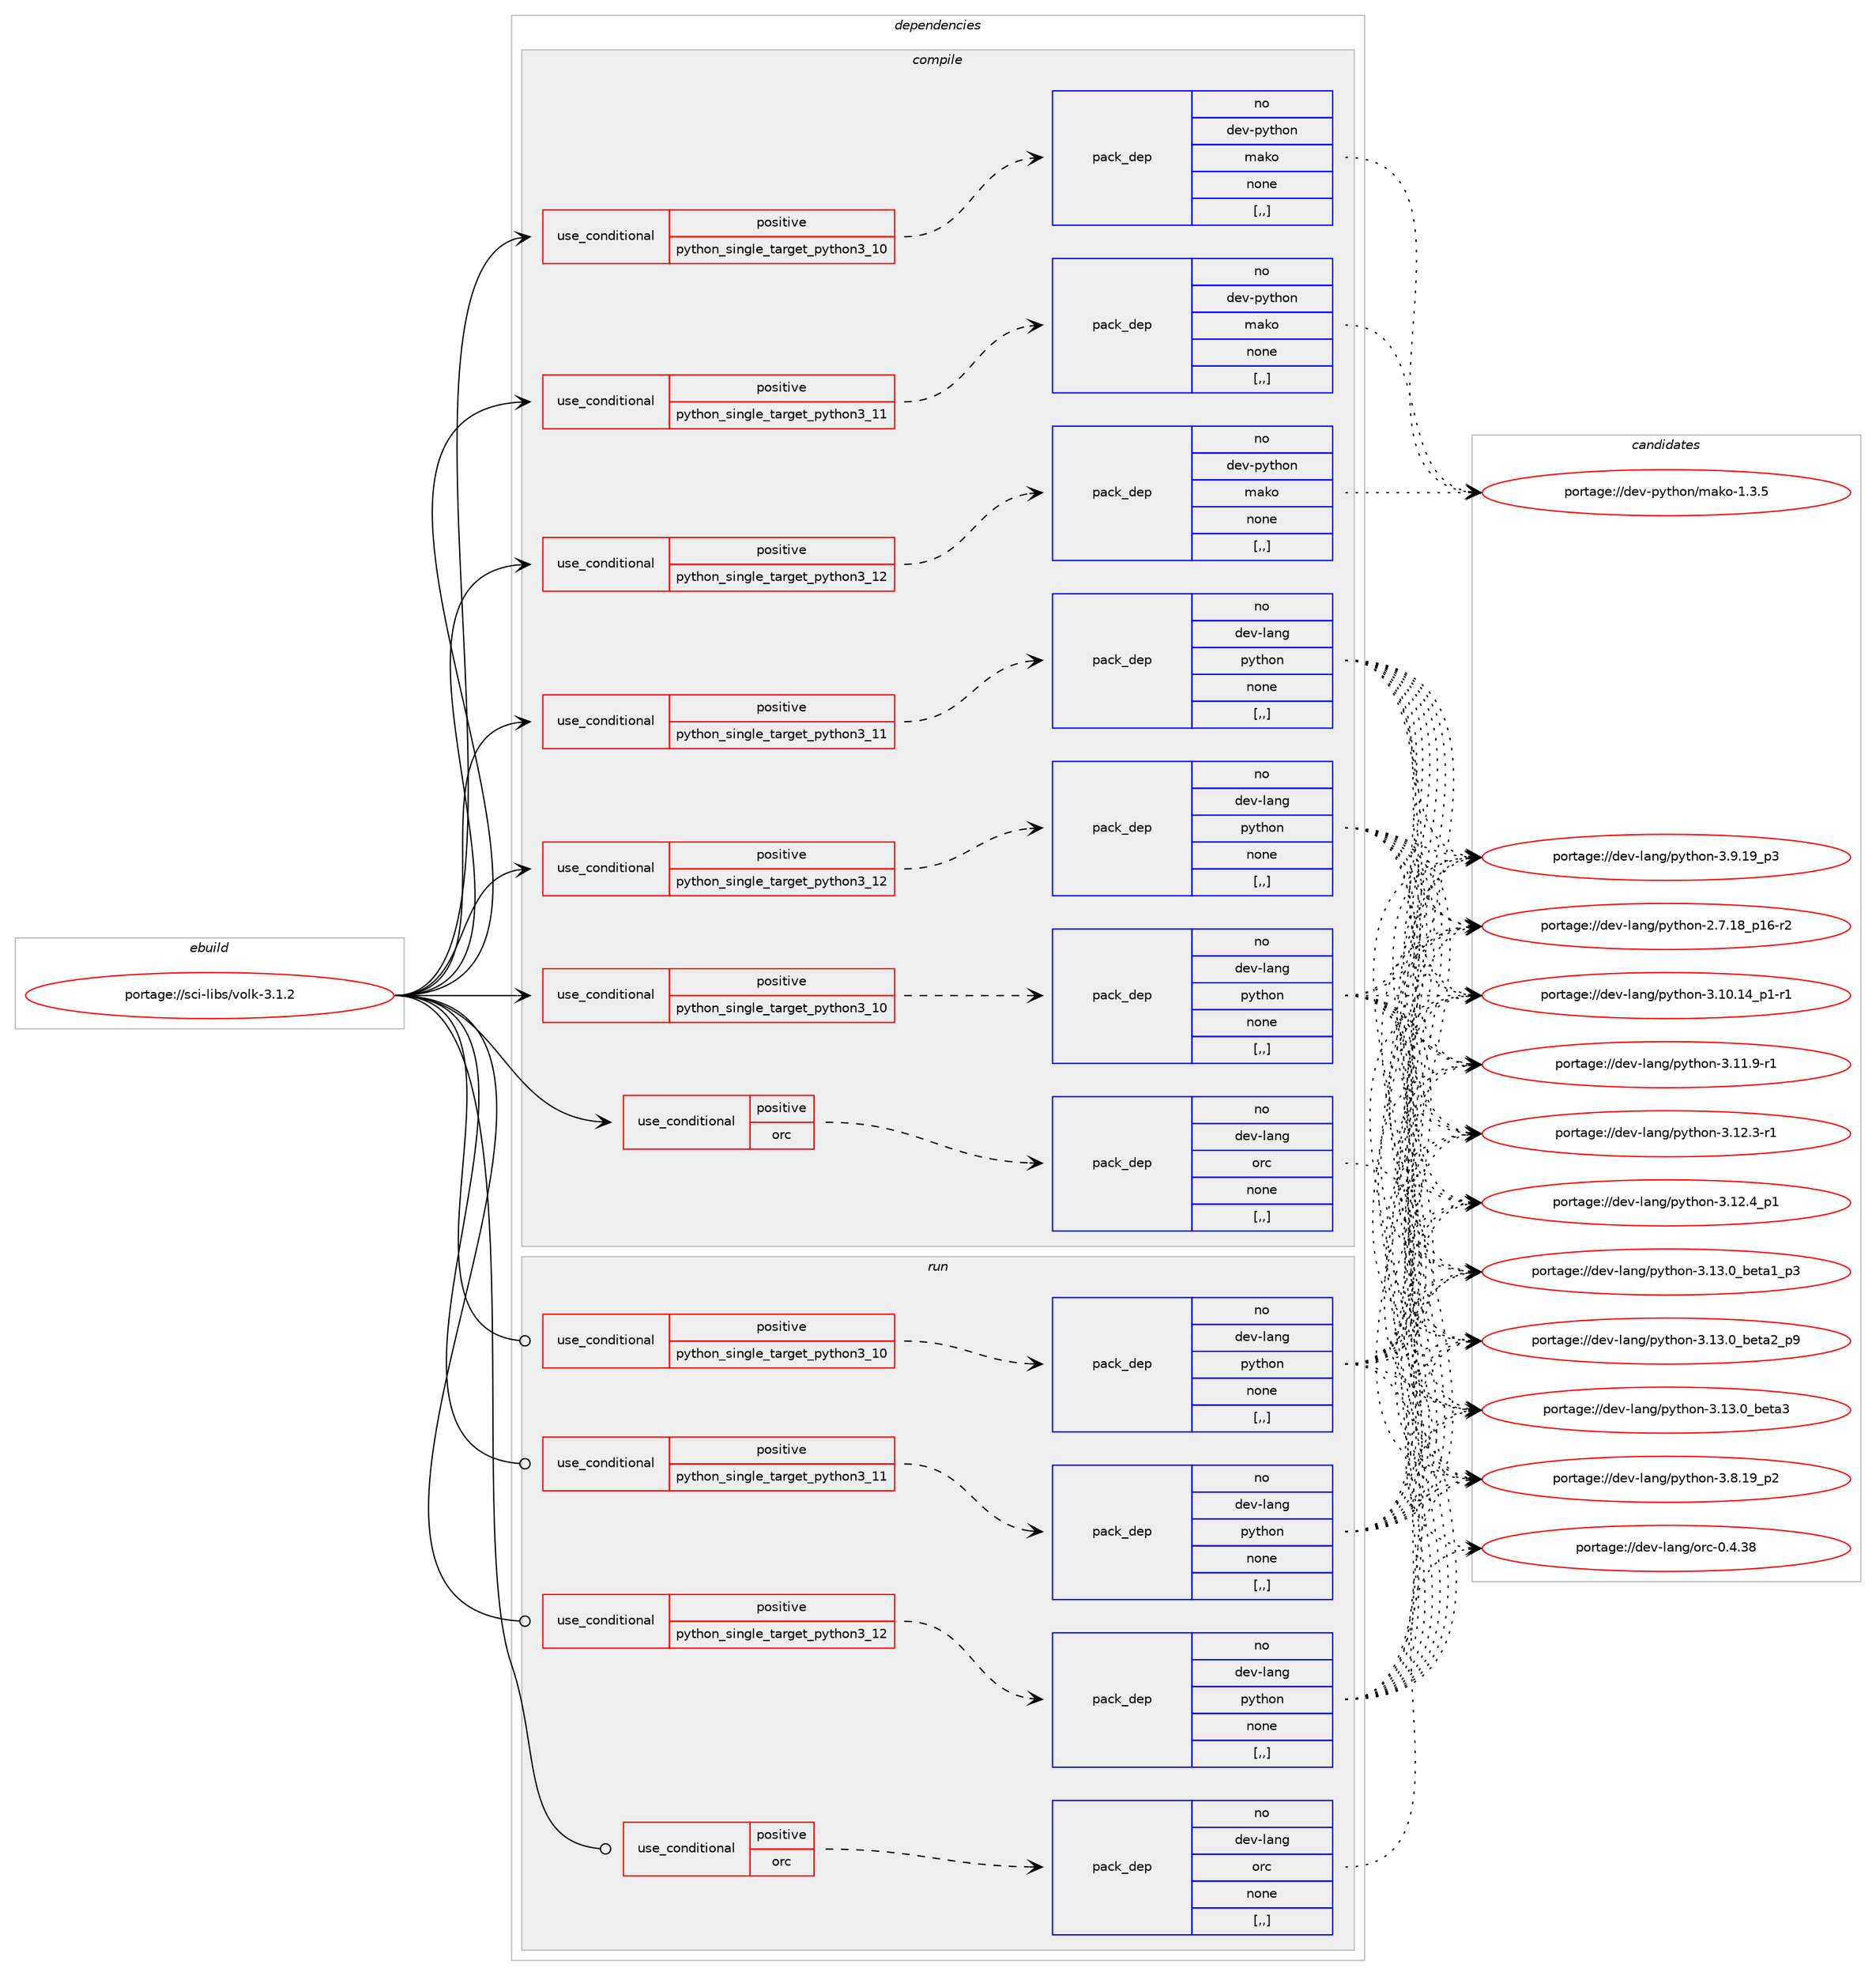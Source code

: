 digraph prolog {

# *************
# Graph options
# *************

newrank=true;
concentrate=true;
compound=true;
graph [rankdir=LR,fontname=Helvetica,fontsize=10,ranksep=1.5];#, ranksep=2.5, nodesep=0.2];
edge  [arrowhead=vee];
node  [fontname=Helvetica,fontsize=10];

# **********
# The ebuild
# **********

subgraph cluster_leftcol {
color=gray;
rank=same;
label=<<i>ebuild</i>>;
id [label="portage://sci-libs/volk-3.1.2", color=red, width=4, href="../sci-libs/volk-3.1.2.svg"];
}

# ****************
# The dependencies
# ****************

subgraph cluster_midcol {
color=gray;
label=<<i>dependencies</i>>;
subgraph cluster_compile {
fillcolor="#eeeeee";
style=filled;
label=<<i>compile</i>>;
subgraph cond105089 {
dependency396881 [label=<<TABLE BORDER="0" CELLBORDER="1" CELLSPACING="0" CELLPADDING="4"><TR><TD ROWSPAN="3" CELLPADDING="10">use_conditional</TD></TR><TR><TD>positive</TD></TR><TR><TD>orc</TD></TR></TABLE>>, shape=none, color=red];
subgraph pack288985 {
dependency396882 [label=<<TABLE BORDER="0" CELLBORDER="1" CELLSPACING="0" CELLPADDING="4" WIDTH="220"><TR><TD ROWSPAN="6" CELLPADDING="30">pack_dep</TD></TR><TR><TD WIDTH="110">no</TD></TR><TR><TD>dev-lang</TD></TR><TR><TD>orc</TD></TR><TR><TD>none</TD></TR><TR><TD>[,,]</TD></TR></TABLE>>, shape=none, color=blue];
}
dependency396881:e -> dependency396882:w [weight=20,style="dashed",arrowhead="vee"];
}
id:e -> dependency396881:w [weight=20,style="solid",arrowhead="vee"];
subgraph cond105090 {
dependency396883 [label=<<TABLE BORDER="0" CELLBORDER="1" CELLSPACING="0" CELLPADDING="4"><TR><TD ROWSPAN="3" CELLPADDING="10">use_conditional</TD></TR><TR><TD>positive</TD></TR><TR><TD>python_single_target_python3_10</TD></TR></TABLE>>, shape=none, color=red];
subgraph pack288986 {
dependency396884 [label=<<TABLE BORDER="0" CELLBORDER="1" CELLSPACING="0" CELLPADDING="4" WIDTH="220"><TR><TD ROWSPAN="6" CELLPADDING="30">pack_dep</TD></TR><TR><TD WIDTH="110">no</TD></TR><TR><TD>dev-lang</TD></TR><TR><TD>python</TD></TR><TR><TD>none</TD></TR><TR><TD>[,,]</TD></TR></TABLE>>, shape=none, color=blue];
}
dependency396883:e -> dependency396884:w [weight=20,style="dashed",arrowhead="vee"];
}
id:e -> dependency396883:w [weight=20,style="solid",arrowhead="vee"];
subgraph cond105091 {
dependency396885 [label=<<TABLE BORDER="0" CELLBORDER="1" CELLSPACING="0" CELLPADDING="4"><TR><TD ROWSPAN="3" CELLPADDING="10">use_conditional</TD></TR><TR><TD>positive</TD></TR><TR><TD>python_single_target_python3_10</TD></TR></TABLE>>, shape=none, color=red];
subgraph pack288987 {
dependency396886 [label=<<TABLE BORDER="0" CELLBORDER="1" CELLSPACING="0" CELLPADDING="4" WIDTH="220"><TR><TD ROWSPAN="6" CELLPADDING="30">pack_dep</TD></TR><TR><TD WIDTH="110">no</TD></TR><TR><TD>dev-python</TD></TR><TR><TD>mako</TD></TR><TR><TD>none</TD></TR><TR><TD>[,,]</TD></TR></TABLE>>, shape=none, color=blue];
}
dependency396885:e -> dependency396886:w [weight=20,style="dashed",arrowhead="vee"];
}
id:e -> dependency396885:w [weight=20,style="solid",arrowhead="vee"];
subgraph cond105092 {
dependency396887 [label=<<TABLE BORDER="0" CELLBORDER="1" CELLSPACING="0" CELLPADDING="4"><TR><TD ROWSPAN="3" CELLPADDING="10">use_conditional</TD></TR><TR><TD>positive</TD></TR><TR><TD>python_single_target_python3_11</TD></TR></TABLE>>, shape=none, color=red];
subgraph pack288988 {
dependency396888 [label=<<TABLE BORDER="0" CELLBORDER="1" CELLSPACING="0" CELLPADDING="4" WIDTH="220"><TR><TD ROWSPAN="6" CELLPADDING="30">pack_dep</TD></TR><TR><TD WIDTH="110">no</TD></TR><TR><TD>dev-lang</TD></TR><TR><TD>python</TD></TR><TR><TD>none</TD></TR><TR><TD>[,,]</TD></TR></TABLE>>, shape=none, color=blue];
}
dependency396887:e -> dependency396888:w [weight=20,style="dashed",arrowhead="vee"];
}
id:e -> dependency396887:w [weight=20,style="solid",arrowhead="vee"];
subgraph cond105093 {
dependency396889 [label=<<TABLE BORDER="0" CELLBORDER="1" CELLSPACING="0" CELLPADDING="4"><TR><TD ROWSPAN="3" CELLPADDING="10">use_conditional</TD></TR><TR><TD>positive</TD></TR><TR><TD>python_single_target_python3_11</TD></TR></TABLE>>, shape=none, color=red];
subgraph pack288989 {
dependency396890 [label=<<TABLE BORDER="0" CELLBORDER="1" CELLSPACING="0" CELLPADDING="4" WIDTH="220"><TR><TD ROWSPAN="6" CELLPADDING="30">pack_dep</TD></TR><TR><TD WIDTH="110">no</TD></TR><TR><TD>dev-python</TD></TR><TR><TD>mako</TD></TR><TR><TD>none</TD></TR><TR><TD>[,,]</TD></TR></TABLE>>, shape=none, color=blue];
}
dependency396889:e -> dependency396890:w [weight=20,style="dashed",arrowhead="vee"];
}
id:e -> dependency396889:w [weight=20,style="solid",arrowhead="vee"];
subgraph cond105094 {
dependency396891 [label=<<TABLE BORDER="0" CELLBORDER="1" CELLSPACING="0" CELLPADDING="4"><TR><TD ROWSPAN="3" CELLPADDING="10">use_conditional</TD></TR><TR><TD>positive</TD></TR><TR><TD>python_single_target_python3_12</TD></TR></TABLE>>, shape=none, color=red];
subgraph pack288990 {
dependency396892 [label=<<TABLE BORDER="0" CELLBORDER="1" CELLSPACING="0" CELLPADDING="4" WIDTH="220"><TR><TD ROWSPAN="6" CELLPADDING="30">pack_dep</TD></TR><TR><TD WIDTH="110">no</TD></TR><TR><TD>dev-lang</TD></TR><TR><TD>python</TD></TR><TR><TD>none</TD></TR><TR><TD>[,,]</TD></TR></TABLE>>, shape=none, color=blue];
}
dependency396891:e -> dependency396892:w [weight=20,style="dashed",arrowhead="vee"];
}
id:e -> dependency396891:w [weight=20,style="solid",arrowhead="vee"];
subgraph cond105095 {
dependency396893 [label=<<TABLE BORDER="0" CELLBORDER="1" CELLSPACING="0" CELLPADDING="4"><TR><TD ROWSPAN="3" CELLPADDING="10">use_conditional</TD></TR><TR><TD>positive</TD></TR><TR><TD>python_single_target_python3_12</TD></TR></TABLE>>, shape=none, color=red];
subgraph pack288991 {
dependency396894 [label=<<TABLE BORDER="0" CELLBORDER="1" CELLSPACING="0" CELLPADDING="4" WIDTH="220"><TR><TD ROWSPAN="6" CELLPADDING="30">pack_dep</TD></TR><TR><TD WIDTH="110">no</TD></TR><TR><TD>dev-python</TD></TR><TR><TD>mako</TD></TR><TR><TD>none</TD></TR><TR><TD>[,,]</TD></TR></TABLE>>, shape=none, color=blue];
}
dependency396893:e -> dependency396894:w [weight=20,style="dashed",arrowhead="vee"];
}
id:e -> dependency396893:w [weight=20,style="solid",arrowhead="vee"];
}
subgraph cluster_compileandrun {
fillcolor="#eeeeee";
style=filled;
label=<<i>compile and run</i>>;
}
subgraph cluster_run {
fillcolor="#eeeeee";
style=filled;
label=<<i>run</i>>;
subgraph cond105096 {
dependency396895 [label=<<TABLE BORDER="0" CELLBORDER="1" CELLSPACING="0" CELLPADDING="4"><TR><TD ROWSPAN="3" CELLPADDING="10">use_conditional</TD></TR><TR><TD>positive</TD></TR><TR><TD>orc</TD></TR></TABLE>>, shape=none, color=red];
subgraph pack288992 {
dependency396896 [label=<<TABLE BORDER="0" CELLBORDER="1" CELLSPACING="0" CELLPADDING="4" WIDTH="220"><TR><TD ROWSPAN="6" CELLPADDING="30">pack_dep</TD></TR><TR><TD WIDTH="110">no</TD></TR><TR><TD>dev-lang</TD></TR><TR><TD>orc</TD></TR><TR><TD>none</TD></TR><TR><TD>[,,]</TD></TR></TABLE>>, shape=none, color=blue];
}
dependency396895:e -> dependency396896:w [weight=20,style="dashed",arrowhead="vee"];
}
id:e -> dependency396895:w [weight=20,style="solid",arrowhead="odot"];
subgraph cond105097 {
dependency396897 [label=<<TABLE BORDER="0" CELLBORDER="1" CELLSPACING="0" CELLPADDING="4"><TR><TD ROWSPAN="3" CELLPADDING="10">use_conditional</TD></TR><TR><TD>positive</TD></TR><TR><TD>python_single_target_python3_10</TD></TR></TABLE>>, shape=none, color=red];
subgraph pack288993 {
dependency396898 [label=<<TABLE BORDER="0" CELLBORDER="1" CELLSPACING="0" CELLPADDING="4" WIDTH="220"><TR><TD ROWSPAN="6" CELLPADDING="30">pack_dep</TD></TR><TR><TD WIDTH="110">no</TD></TR><TR><TD>dev-lang</TD></TR><TR><TD>python</TD></TR><TR><TD>none</TD></TR><TR><TD>[,,]</TD></TR></TABLE>>, shape=none, color=blue];
}
dependency396897:e -> dependency396898:w [weight=20,style="dashed",arrowhead="vee"];
}
id:e -> dependency396897:w [weight=20,style="solid",arrowhead="odot"];
subgraph cond105098 {
dependency396899 [label=<<TABLE BORDER="0" CELLBORDER="1" CELLSPACING="0" CELLPADDING="4"><TR><TD ROWSPAN="3" CELLPADDING="10">use_conditional</TD></TR><TR><TD>positive</TD></TR><TR><TD>python_single_target_python3_11</TD></TR></TABLE>>, shape=none, color=red];
subgraph pack288994 {
dependency396900 [label=<<TABLE BORDER="0" CELLBORDER="1" CELLSPACING="0" CELLPADDING="4" WIDTH="220"><TR><TD ROWSPAN="6" CELLPADDING="30">pack_dep</TD></TR><TR><TD WIDTH="110">no</TD></TR><TR><TD>dev-lang</TD></TR><TR><TD>python</TD></TR><TR><TD>none</TD></TR><TR><TD>[,,]</TD></TR></TABLE>>, shape=none, color=blue];
}
dependency396899:e -> dependency396900:w [weight=20,style="dashed",arrowhead="vee"];
}
id:e -> dependency396899:w [weight=20,style="solid",arrowhead="odot"];
subgraph cond105099 {
dependency396901 [label=<<TABLE BORDER="0" CELLBORDER="1" CELLSPACING="0" CELLPADDING="4"><TR><TD ROWSPAN="3" CELLPADDING="10">use_conditional</TD></TR><TR><TD>positive</TD></TR><TR><TD>python_single_target_python3_12</TD></TR></TABLE>>, shape=none, color=red];
subgraph pack288995 {
dependency396902 [label=<<TABLE BORDER="0" CELLBORDER="1" CELLSPACING="0" CELLPADDING="4" WIDTH="220"><TR><TD ROWSPAN="6" CELLPADDING="30">pack_dep</TD></TR><TR><TD WIDTH="110">no</TD></TR><TR><TD>dev-lang</TD></TR><TR><TD>python</TD></TR><TR><TD>none</TD></TR><TR><TD>[,,]</TD></TR></TABLE>>, shape=none, color=blue];
}
dependency396901:e -> dependency396902:w [weight=20,style="dashed",arrowhead="vee"];
}
id:e -> dependency396901:w [weight=20,style="solid",arrowhead="odot"];
}
}

# **************
# The candidates
# **************

subgraph cluster_choices {
rank=same;
color=gray;
label=<<i>candidates</i>>;

subgraph choice288985 {
color=black;
nodesep=1;
choice1001011184510897110103471111149945484652465156 [label="portage://dev-lang/orc-0.4.38", color=red, width=4,href="../dev-lang/orc-0.4.38.svg"];
dependency396882:e -> choice1001011184510897110103471111149945484652465156:w [style=dotted,weight="100"];
}
subgraph choice288986 {
color=black;
nodesep=1;
choice100101118451089711010347112121116104111110455046554649569511249544511450 [label="portage://dev-lang/python-2.7.18_p16-r2", color=red, width=4,href="../dev-lang/python-2.7.18_p16-r2.svg"];
choice100101118451089711010347112121116104111110455146494846495295112494511449 [label="portage://dev-lang/python-3.10.14_p1-r1", color=red, width=4,href="../dev-lang/python-3.10.14_p1-r1.svg"];
choice100101118451089711010347112121116104111110455146494946574511449 [label="portage://dev-lang/python-3.11.9-r1", color=red, width=4,href="../dev-lang/python-3.11.9-r1.svg"];
choice100101118451089711010347112121116104111110455146495046514511449 [label="portage://dev-lang/python-3.12.3-r1", color=red, width=4,href="../dev-lang/python-3.12.3-r1.svg"];
choice100101118451089711010347112121116104111110455146495046529511249 [label="portage://dev-lang/python-3.12.4_p1", color=red, width=4,href="../dev-lang/python-3.12.4_p1.svg"];
choice10010111845108971101034711212111610411111045514649514648959810111697499511251 [label="portage://dev-lang/python-3.13.0_beta1_p3", color=red, width=4,href="../dev-lang/python-3.13.0_beta1_p3.svg"];
choice10010111845108971101034711212111610411111045514649514648959810111697509511257 [label="portage://dev-lang/python-3.13.0_beta2_p9", color=red, width=4,href="../dev-lang/python-3.13.0_beta2_p9.svg"];
choice1001011184510897110103471121211161041111104551464951464895981011169751 [label="portage://dev-lang/python-3.13.0_beta3", color=red, width=4,href="../dev-lang/python-3.13.0_beta3.svg"];
choice100101118451089711010347112121116104111110455146564649579511250 [label="portage://dev-lang/python-3.8.19_p2", color=red, width=4,href="../dev-lang/python-3.8.19_p2.svg"];
choice100101118451089711010347112121116104111110455146574649579511251 [label="portage://dev-lang/python-3.9.19_p3", color=red, width=4,href="../dev-lang/python-3.9.19_p3.svg"];
dependency396884:e -> choice100101118451089711010347112121116104111110455046554649569511249544511450:w [style=dotted,weight="100"];
dependency396884:e -> choice100101118451089711010347112121116104111110455146494846495295112494511449:w [style=dotted,weight="100"];
dependency396884:e -> choice100101118451089711010347112121116104111110455146494946574511449:w [style=dotted,weight="100"];
dependency396884:e -> choice100101118451089711010347112121116104111110455146495046514511449:w [style=dotted,weight="100"];
dependency396884:e -> choice100101118451089711010347112121116104111110455146495046529511249:w [style=dotted,weight="100"];
dependency396884:e -> choice10010111845108971101034711212111610411111045514649514648959810111697499511251:w [style=dotted,weight="100"];
dependency396884:e -> choice10010111845108971101034711212111610411111045514649514648959810111697509511257:w [style=dotted,weight="100"];
dependency396884:e -> choice1001011184510897110103471121211161041111104551464951464895981011169751:w [style=dotted,weight="100"];
dependency396884:e -> choice100101118451089711010347112121116104111110455146564649579511250:w [style=dotted,weight="100"];
dependency396884:e -> choice100101118451089711010347112121116104111110455146574649579511251:w [style=dotted,weight="100"];
}
subgraph choice288987 {
color=black;
nodesep=1;
choice100101118451121211161041111104710997107111454946514653 [label="portage://dev-python/mako-1.3.5", color=red, width=4,href="../dev-python/mako-1.3.5.svg"];
dependency396886:e -> choice100101118451121211161041111104710997107111454946514653:w [style=dotted,weight="100"];
}
subgraph choice288988 {
color=black;
nodesep=1;
choice100101118451089711010347112121116104111110455046554649569511249544511450 [label="portage://dev-lang/python-2.7.18_p16-r2", color=red, width=4,href="../dev-lang/python-2.7.18_p16-r2.svg"];
choice100101118451089711010347112121116104111110455146494846495295112494511449 [label="portage://dev-lang/python-3.10.14_p1-r1", color=red, width=4,href="../dev-lang/python-3.10.14_p1-r1.svg"];
choice100101118451089711010347112121116104111110455146494946574511449 [label="portage://dev-lang/python-3.11.9-r1", color=red, width=4,href="../dev-lang/python-3.11.9-r1.svg"];
choice100101118451089711010347112121116104111110455146495046514511449 [label="portage://dev-lang/python-3.12.3-r1", color=red, width=4,href="../dev-lang/python-3.12.3-r1.svg"];
choice100101118451089711010347112121116104111110455146495046529511249 [label="portage://dev-lang/python-3.12.4_p1", color=red, width=4,href="../dev-lang/python-3.12.4_p1.svg"];
choice10010111845108971101034711212111610411111045514649514648959810111697499511251 [label="portage://dev-lang/python-3.13.0_beta1_p3", color=red, width=4,href="../dev-lang/python-3.13.0_beta1_p3.svg"];
choice10010111845108971101034711212111610411111045514649514648959810111697509511257 [label="portage://dev-lang/python-3.13.0_beta2_p9", color=red, width=4,href="../dev-lang/python-3.13.0_beta2_p9.svg"];
choice1001011184510897110103471121211161041111104551464951464895981011169751 [label="portage://dev-lang/python-3.13.0_beta3", color=red, width=4,href="../dev-lang/python-3.13.0_beta3.svg"];
choice100101118451089711010347112121116104111110455146564649579511250 [label="portage://dev-lang/python-3.8.19_p2", color=red, width=4,href="../dev-lang/python-3.8.19_p2.svg"];
choice100101118451089711010347112121116104111110455146574649579511251 [label="portage://dev-lang/python-3.9.19_p3", color=red, width=4,href="../dev-lang/python-3.9.19_p3.svg"];
dependency396888:e -> choice100101118451089711010347112121116104111110455046554649569511249544511450:w [style=dotted,weight="100"];
dependency396888:e -> choice100101118451089711010347112121116104111110455146494846495295112494511449:w [style=dotted,weight="100"];
dependency396888:e -> choice100101118451089711010347112121116104111110455146494946574511449:w [style=dotted,weight="100"];
dependency396888:e -> choice100101118451089711010347112121116104111110455146495046514511449:w [style=dotted,weight="100"];
dependency396888:e -> choice100101118451089711010347112121116104111110455146495046529511249:w [style=dotted,weight="100"];
dependency396888:e -> choice10010111845108971101034711212111610411111045514649514648959810111697499511251:w [style=dotted,weight="100"];
dependency396888:e -> choice10010111845108971101034711212111610411111045514649514648959810111697509511257:w [style=dotted,weight="100"];
dependency396888:e -> choice1001011184510897110103471121211161041111104551464951464895981011169751:w [style=dotted,weight="100"];
dependency396888:e -> choice100101118451089711010347112121116104111110455146564649579511250:w [style=dotted,weight="100"];
dependency396888:e -> choice100101118451089711010347112121116104111110455146574649579511251:w [style=dotted,weight="100"];
}
subgraph choice288989 {
color=black;
nodesep=1;
choice100101118451121211161041111104710997107111454946514653 [label="portage://dev-python/mako-1.3.5", color=red, width=4,href="../dev-python/mako-1.3.5.svg"];
dependency396890:e -> choice100101118451121211161041111104710997107111454946514653:w [style=dotted,weight="100"];
}
subgraph choice288990 {
color=black;
nodesep=1;
choice100101118451089711010347112121116104111110455046554649569511249544511450 [label="portage://dev-lang/python-2.7.18_p16-r2", color=red, width=4,href="../dev-lang/python-2.7.18_p16-r2.svg"];
choice100101118451089711010347112121116104111110455146494846495295112494511449 [label="portage://dev-lang/python-3.10.14_p1-r1", color=red, width=4,href="../dev-lang/python-3.10.14_p1-r1.svg"];
choice100101118451089711010347112121116104111110455146494946574511449 [label="portage://dev-lang/python-3.11.9-r1", color=red, width=4,href="../dev-lang/python-3.11.9-r1.svg"];
choice100101118451089711010347112121116104111110455146495046514511449 [label="portage://dev-lang/python-3.12.3-r1", color=red, width=4,href="../dev-lang/python-3.12.3-r1.svg"];
choice100101118451089711010347112121116104111110455146495046529511249 [label="portage://dev-lang/python-3.12.4_p1", color=red, width=4,href="../dev-lang/python-3.12.4_p1.svg"];
choice10010111845108971101034711212111610411111045514649514648959810111697499511251 [label="portage://dev-lang/python-3.13.0_beta1_p3", color=red, width=4,href="../dev-lang/python-3.13.0_beta1_p3.svg"];
choice10010111845108971101034711212111610411111045514649514648959810111697509511257 [label="portage://dev-lang/python-3.13.0_beta2_p9", color=red, width=4,href="../dev-lang/python-3.13.0_beta2_p9.svg"];
choice1001011184510897110103471121211161041111104551464951464895981011169751 [label="portage://dev-lang/python-3.13.0_beta3", color=red, width=4,href="../dev-lang/python-3.13.0_beta3.svg"];
choice100101118451089711010347112121116104111110455146564649579511250 [label="portage://dev-lang/python-3.8.19_p2", color=red, width=4,href="../dev-lang/python-3.8.19_p2.svg"];
choice100101118451089711010347112121116104111110455146574649579511251 [label="portage://dev-lang/python-3.9.19_p3", color=red, width=4,href="../dev-lang/python-3.9.19_p3.svg"];
dependency396892:e -> choice100101118451089711010347112121116104111110455046554649569511249544511450:w [style=dotted,weight="100"];
dependency396892:e -> choice100101118451089711010347112121116104111110455146494846495295112494511449:w [style=dotted,weight="100"];
dependency396892:e -> choice100101118451089711010347112121116104111110455146494946574511449:w [style=dotted,weight="100"];
dependency396892:e -> choice100101118451089711010347112121116104111110455146495046514511449:w [style=dotted,weight="100"];
dependency396892:e -> choice100101118451089711010347112121116104111110455146495046529511249:w [style=dotted,weight="100"];
dependency396892:e -> choice10010111845108971101034711212111610411111045514649514648959810111697499511251:w [style=dotted,weight="100"];
dependency396892:e -> choice10010111845108971101034711212111610411111045514649514648959810111697509511257:w [style=dotted,weight="100"];
dependency396892:e -> choice1001011184510897110103471121211161041111104551464951464895981011169751:w [style=dotted,weight="100"];
dependency396892:e -> choice100101118451089711010347112121116104111110455146564649579511250:w [style=dotted,weight="100"];
dependency396892:e -> choice100101118451089711010347112121116104111110455146574649579511251:w [style=dotted,weight="100"];
}
subgraph choice288991 {
color=black;
nodesep=1;
choice100101118451121211161041111104710997107111454946514653 [label="portage://dev-python/mako-1.3.5", color=red, width=4,href="../dev-python/mako-1.3.5.svg"];
dependency396894:e -> choice100101118451121211161041111104710997107111454946514653:w [style=dotted,weight="100"];
}
subgraph choice288992 {
color=black;
nodesep=1;
choice1001011184510897110103471111149945484652465156 [label="portage://dev-lang/orc-0.4.38", color=red, width=4,href="../dev-lang/orc-0.4.38.svg"];
dependency396896:e -> choice1001011184510897110103471111149945484652465156:w [style=dotted,weight="100"];
}
subgraph choice288993 {
color=black;
nodesep=1;
choice100101118451089711010347112121116104111110455046554649569511249544511450 [label="portage://dev-lang/python-2.7.18_p16-r2", color=red, width=4,href="../dev-lang/python-2.7.18_p16-r2.svg"];
choice100101118451089711010347112121116104111110455146494846495295112494511449 [label="portage://dev-lang/python-3.10.14_p1-r1", color=red, width=4,href="../dev-lang/python-3.10.14_p1-r1.svg"];
choice100101118451089711010347112121116104111110455146494946574511449 [label="portage://dev-lang/python-3.11.9-r1", color=red, width=4,href="../dev-lang/python-3.11.9-r1.svg"];
choice100101118451089711010347112121116104111110455146495046514511449 [label="portage://dev-lang/python-3.12.3-r1", color=red, width=4,href="../dev-lang/python-3.12.3-r1.svg"];
choice100101118451089711010347112121116104111110455146495046529511249 [label="portage://dev-lang/python-3.12.4_p1", color=red, width=4,href="../dev-lang/python-3.12.4_p1.svg"];
choice10010111845108971101034711212111610411111045514649514648959810111697499511251 [label="portage://dev-lang/python-3.13.0_beta1_p3", color=red, width=4,href="../dev-lang/python-3.13.0_beta1_p3.svg"];
choice10010111845108971101034711212111610411111045514649514648959810111697509511257 [label="portage://dev-lang/python-3.13.0_beta2_p9", color=red, width=4,href="../dev-lang/python-3.13.0_beta2_p9.svg"];
choice1001011184510897110103471121211161041111104551464951464895981011169751 [label="portage://dev-lang/python-3.13.0_beta3", color=red, width=4,href="../dev-lang/python-3.13.0_beta3.svg"];
choice100101118451089711010347112121116104111110455146564649579511250 [label="portage://dev-lang/python-3.8.19_p2", color=red, width=4,href="../dev-lang/python-3.8.19_p2.svg"];
choice100101118451089711010347112121116104111110455146574649579511251 [label="portage://dev-lang/python-3.9.19_p3", color=red, width=4,href="../dev-lang/python-3.9.19_p3.svg"];
dependency396898:e -> choice100101118451089711010347112121116104111110455046554649569511249544511450:w [style=dotted,weight="100"];
dependency396898:e -> choice100101118451089711010347112121116104111110455146494846495295112494511449:w [style=dotted,weight="100"];
dependency396898:e -> choice100101118451089711010347112121116104111110455146494946574511449:w [style=dotted,weight="100"];
dependency396898:e -> choice100101118451089711010347112121116104111110455146495046514511449:w [style=dotted,weight="100"];
dependency396898:e -> choice100101118451089711010347112121116104111110455146495046529511249:w [style=dotted,weight="100"];
dependency396898:e -> choice10010111845108971101034711212111610411111045514649514648959810111697499511251:w [style=dotted,weight="100"];
dependency396898:e -> choice10010111845108971101034711212111610411111045514649514648959810111697509511257:w [style=dotted,weight="100"];
dependency396898:e -> choice1001011184510897110103471121211161041111104551464951464895981011169751:w [style=dotted,weight="100"];
dependency396898:e -> choice100101118451089711010347112121116104111110455146564649579511250:w [style=dotted,weight="100"];
dependency396898:e -> choice100101118451089711010347112121116104111110455146574649579511251:w [style=dotted,weight="100"];
}
subgraph choice288994 {
color=black;
nodesep=1;
choice100101118451089711010347112121116104111110455046554649569511249544511450 [label="portage://dev-lang/python-2.7.18_p16-r2", color=red, width=4,href="../dev-lang/python-2.7.18_p16-r2.svg"];
choice100101118451089711010347112121116104111110455146494846495295112494511449 [label="portage://dev-lang/python-3.10.14_p1-r1", color=red, width=4,href="../dev-lang/python-3.10.14_p1-r1.svg"];
choice100101118451089711010347112121116104111110455146494946574511449 [label="portage://dev-lang/python-3.11.9-r1", color=red, width=4,href="../dev-lang/python-3.11.9-r1.svg"];
choice100101118451089711010347112121116104111110455146495046514511449 [label="portage://dev-lang/python-3.12.3-r1", color=red, width=4,href="../dev-lang/python-3.12.3-r1.svg"];
choice100101118451089711010347112121116104111110455146495046529511249 [label="portage://dev-lang/python-3.12.4_p1", color=red, width=4,href="../dev-lang/python-3.12.4_p1.svg"];
choice10010111845108971101034711212111610411111045514649514648959810111697499511251 [label="portage://dev-lang/python-3.13.0_beta1_p3", color=red, width=4,href="../dev-lang/python-3.13.0_beta1_p3.svg"];
choice10010111845108971101034711212111610411111045514649514648959810111697509511257 [label="portage://dev-lang/python-3.13.0_beta2_p9", color=red, width=4,href="../dev-lang/python-3.13.0_beta2_p9.svg"];
choice1001011184510897110103471121211161041111104551464951464895981011169751 [label="portage://dev-lang/python-3.13.0_beta3", color=red, width=4,href="../dev-lang/python-3.13.0_beta3.svg"];
choice100101118451089711010347112121116104111110455146564649579511250 [label="portage://dev-lang/python-3.8.19_p2", color=red, width=4,href="../dev-lang/python-3.8.19_p2.svg"];
choice100101118451089711010347112121116104111110455146574649579511251 [label="portage://dev-lang/python-3.9.19_p3", color=red, width=4,href="../dev-lang/python-3.9.19_p3.svg"];
dependency396900:e -> choice100101118451089711010347112121116104111110455046554649569511249544511450:w [style=dotted,weight="100"];
dependency396900:e -> choice100101118451089711010347112121116104111110455146494846495295112494511449:w [style=dotted,weight="100"];
dependency396900:e -> choice100101118451089711010347112121116104111110455146494946574511449:w [style=dotted,weight="100"];
dependency396900:e -> choice100101118451089711010347112121116104111110455146495046514511449:w [style=dotted,weight="100"];
dependency396900:e -> choice100101118451089711010347112121116104111110455146495046529511249:w [style=dotted,weight="100"];
dependency396900:e -> choice10010111845108971101034711212111610411111045514649514648959810111697499511251:w [style=dotted,weight="100"];
dependency396900:e -> choice10010111845108971101034711212111610411111045514649514648959810111697509511257:w [style=dotted,weight="100"];
dependency396900:e -> choice1001011184510897110103471121211161041111104551464951464895981011169751:w [style=dotted,weight="100"];
dependency396900:e -> choice100101118451089711010347112121116104111110455146564649579511250:w [style=dotted,weight="100"];
dependency396900:e -> choice100101118451089711010347112121116104111110455146574649579511251:w [style=dotted,weight="100"];
}
subgraph choice288995 {
color=black;
nodesep=1;
choice100101118451089711010347112121116104111110455046554649569511249544511450 [label="portage://dev-lang/python-2.7.18_p16-r2", color=red, width=4,href="../dev-lang/python-2.7.18_p16-r2.svg"];
choice100101118451089711010347112121116104111110455146494846495295112494511449 [label="portage://dev-lang/python-3.10.14_p1-r1", color=red, width=4,href="../dev-lang/python-3.10.14_p1-r1.svg"];
choice100101118451089711010347112121116104111110455146494946574511449 [label="portage://dev-lang/python-3.11.9-r1", color=red, width=4,href="../dev-lang/python-3.11.9-r1.svg"];
choice100101118451089711010347112121116104111110455146495046514511449 [label="portage://dev-lang/python-3.12.3-r1", color=red, width=4,href="../dev-lang/python-3.12.3-r1.svg"];
choice100101118451089711010347112121116104111110455146495046529511249 [label="portage://dev-lang/python-3.12.4_p1", color=red, width=4,href="../dev-lang/python-3.12.4_p1.svg"];
choice10010111845108971101034711212111610411111045514649514648959810111697499511251 [label="portage://dev-lang/python-3.13.0_beta1_p3", color=red, width=4,href="../dev-lang/python-3.13.0_beta1_p3.svg"];
choice10010111845108971101034711212111610411111045514649514648959810111697509511257 [label="portage://dev-lang/python-3.13.0_beta2_p9", color=red, width=4,href="../dev-lang/python-3.13.0_beta2_p9.svg"];
choice1001011184510897110103471121211161041111104551464951464895981011169751 [label="portage://dev-lang/python-3.13.0_beta3", color=red, width=4,href="../dev-lang/python-3.13.0_beta3.svg"];
choice100101118451089711010347112121116104111110455146564649579511250 [label="portage://dev-lang/python-3.8.19_p2", color=red, width=4,href="../dev-lang/python-3.8.19_p2.svg"];
choice100101118451089711010347112121116104111110455146574649579511251 [label="portage://dev-lang/python-3.9.19_p3", color=red, width=4,href="../dev-lang/python-3.9.19_p3.svg"];
dependency396902:e -> choice100101118451089711010347112121116104111110455046554649569511249544511450:w [style=dotted,weight="100"];
dependency396902:e -> choice100101118451089711010347112121116104111110455146494846495295112494511449:w [style=dotted,weight="100"];
dependency396902:e -> choice100101118451089711010347112121116104111110455146494946574511449:w [style=dotted,weight="100"];
dependency396902:e -> choice100101118451089711010347112121116104111110455146495046514511449:w [style=dotted,weight="100"];
dependency396902:e -> choice100101118451089711010347112121116104111110455146495046529511249:w [style=dotted,weight="100"];
dependency396902:e -> choice10010111845108971101034711212111610411111045514649514648959810111697499511251:w [style=dotted,weight="100"];
dependency396902:e -> choice10010111845108971101034711212111610411111045514649514648959810111697509511257:w [style=dotted,weight="100"];
dependency396902:e -> choice1001011184510897110103471121211161041111104551464951464895981011169751:w [style=dotted,weight="100"];
dependency396902:e -> choice100101118451089711010347112121116104111110455146564649579511250:w [style=dotted,weight="100"];
dependency396902:e -> choice100101118451089711010347112121116104111110455146574649579511251:w [style=dotted,weight="100"];
}
}

}
